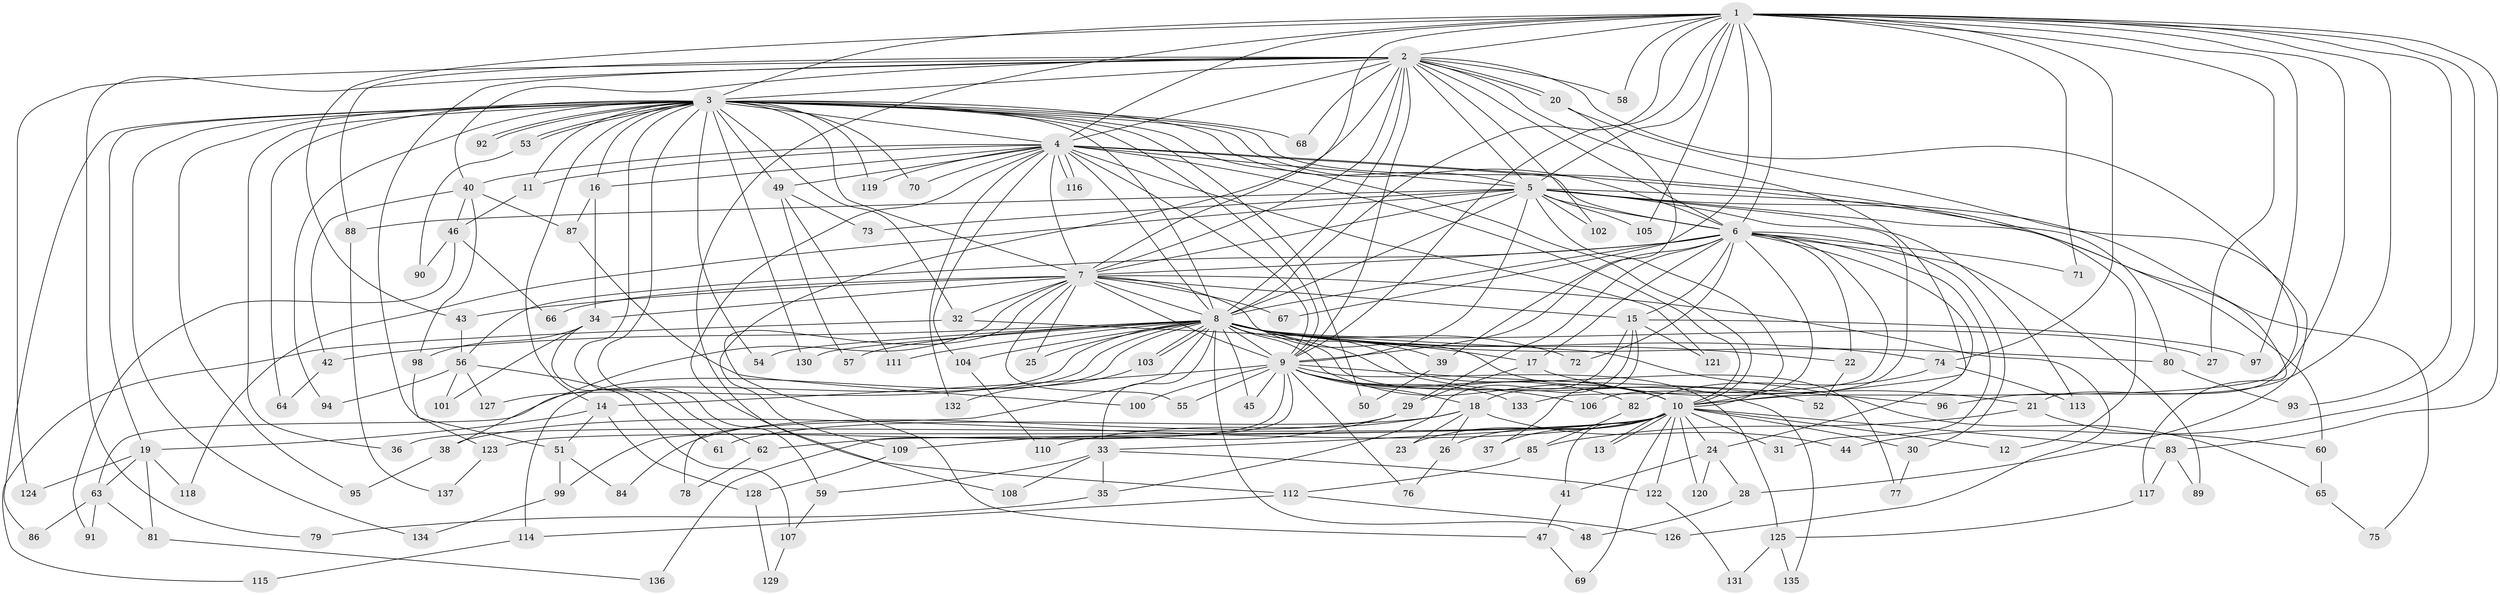 // coarse degree distribution, {19: 0.023809523809523808, 22: 0.023809523809523808, 28: 0.011904761904761904, 21: 0.011904761904761904, 17: 0.011904761904761904, 27: 0.011904761904761904, 3: 0.19047619047619047, 2: 0.47619047619047616, 1: 0.03571428571428571, 5: 0.05952380952380952, 11: 0.011904761904761904, 8: 0.03571428571428571, 4: 0.047619047619047616, 7: 0.023809523809523808, 6: 0.023809523809523808}
// Generated by graph-tools (version 1.1) at 2025/49/03/04/25 22:49:43]
// undirected, 137 vertices, 299 edges
graph export_dot {
  node [color=gray90,style=filled];
  1;
  2;
  3;
  4;
  5;
  6;
  7;
  8;
  9;
  10;
  11;
  12;
  13;
  14;
  15;
  16;
  17;
  18;
  19;
  20;
  21;
  22;
  23;
  24;
  25;
  26;
  27;
  28;
  29;
  30;
  31;
  32;
  33;
  34;
  35;
  36;
  37;
  38;
  39;
  40;
  41;
  42;
  43;
  44;
  45;
  46;
  47;
  48;
  49;
  50;
  51;
  52;
  53;
  54;
  55;
  56;
  57;
  58;
  59;
  60;
  61;
  62;
  63;
  64;
  65;
  66;
  67;
  68;
  69;
  70;
  71;
  72;
  73;
  74;
  75;
  76;
  77;
  78;
  79;
  80;
  81;
  82;
  83;
  84;
  85;
  86;
  87;
  88;
  89;
  90;
  91;
  92;
  93;
  94;
  95;
  96;
  97;
  98;
  99;
  100;
  101;
  102;
  103;
  104;
  105;
  106;
  107;
  108;
  109;
  110;
  111;
  112;
  113;
  114;
  115;
  116;
  117;
  118;
  119;
  120;
  121;
  122;
  123;
  124;
  125;
  126;
  127;
  128;
  129;
  130;
  131;
  132;
  133;
  134;
  135;
  136;
  137;
  1 -- 2;
  1 -- 3;
  1 -- 4;
  1 -- 5;
  1 -- 6;
  1 -- 7;
  1 -- 8;
  1 -- 9;
  1 -- 10;
  1 -- 27;
  1 -- 43;
  1 -- 44;
  1 -- 58;
  1 -- 67;
  1 -- 71;
  1 -- 74;
  1 -- 83;
  1 -- 93;
  1 -- 96;
  1 -- 97;
  1 -- 105;
  1 -- 112;
  2 -- 3;
  2 -- 4;
  2 -- 5;
  2 -- 6;
  2 -- 7;
  2 -- 8;
  2 -- 9;
  2 -- 10;
  2 -- 20;
  2 -- 20;
  2 -- 21;
  2 -- 40;
  2 -- 51;
  2 -- 58;
  2 -- 68;
  2 -- 79;
  2 -- 88;
  2 -- 102;
  2 -- 109;
  2 -- 124;
  3 -- 4;
  3 -- 5;
  3 -- 6;
  3 -- 7;
  3 -- 8;
  3 -- 9;
  3 -- 10;
  3 -- 11;
  3 -- 14;
  3 -- 16;
  3 -- 19;
  3 -- 32;
  3 -- 36;
  3 -- 49;
  3 -- 50;
  3 -- 53;
  3 -- 53;
  3 -- 54;
  3 -- 59;
  3 -- 62;
  3 -- 64;
  3 -- 68;
  3 -- 70;
  3 -- 80;
  3 -- 86;
  3 -- 92;
  3 -- 92;
  3 -- 94;
  3 -- 95;
  3 -- 119;
  3 -- 130;
  3 -- 134;
  4 -- 5;
  4 -- 6;
  4 -- 7;
  4 -- 8;
  4 -- 9;
  4 -- 10;
  4 -- 11;
  4 -- 16;
  4 -- 40;
  4 -- 49;
  4 -- 70;
  4 -- 104;
  4 -- 108;
  4 -- 116;
  4 -- 116;
  4 -- 117;
  4 -- 119;
  4 -- 121;
  4 -- 132;
  5 -- 6;
  5 -- 7;
  5 -- 8;
  5 -- 9;
  5 -- 10;
  5 -- 12;
  5 -- 60;
  5 -- 73;
  5 -- 75;
  5 -- 88;
  5 -- 102;
  5 -- 105;
  5 -- 106;
  5 -- 113;
  5 -- 118;
  6 -- 7;
  6 -- 8;
  6 -- 9;
  6 -- 10;
  6 -- 15;
  6 -- 17;
  6 -- 22;
  6 -- 24;
  6 -- 29;
  6 -- 30;
  6 -- 31;
  6 -- 56;
  6 -- 71;
  6 -- 72;
  6 -- 89;
  6 -- 133;
  7 -- 8;
  7 -- 9;
  7 -- 10;
  7 -- 15;
  7 -- 25;
  7 -- 32;
  7 -- 34;
  7 -- 38;
  7 -- 43;
  7 -- 47;
  7 -- 55;
  7 -- 66;
  7 -- 67;
  7 -- 126;
  8 -- 9;
  8 -- 10;
  8 -- 17;
  8 -- 22;
  8 -- 25;
  8 -- 27;
  8 -- 33;
  8 -- 39;
  8 -- 42;
  8 -- 45;
  8 -- 48;
  8 -- 52;
  8 -- 54;
  8 -- 57;
  8 -- 63;
  8 -- 72;
  8 -- 74;
  8 -- 77;
  8 -- 78;
  8 -- 80;
  8 -- 103;
  8 -- 103;
  8 -- 104;
  8 -- 111;
  8 -- 114;
  8 -- 127;
  8 -- 130;
  8 -- 135;
  9 -- 10;
  9 -- 14;
  9 -- 18;
  9 -- 45;
  9 -- 55;
  9 -- 76;
  9 -- 82;
  9 -- 96;
  9 -- 99;
  9 -- 100;
  9 -- 106;
  9 -- 125;
  9 -- 133;
  9 -- 136;
  10 -- 12;
  10 -- 13;
  10 -- 13;
  10 -- 23;
  10 -- 24;
  10 -- 26;
  10 -- 30;
  10 -- 31;
  10 -- 33;
  10 -- 36;
  10 -- 37;
  10 -- 38;
  10 -- 41;
  10 -- 62;
  10 -- 69;
  10 -- 83;
  10 -- 120;
  10 -- 122;
  10 -- 123;
  11 -- 46;
  14 -- 19;
  14 -- 51;
  14 -- 128;
  15 -- 18;
  15 -- 35;
  15 -- 37;
  15 -- 97;
  15 -- 121;
  16 -- 34;
  16 -- 87;
  17 -- 21;
  17 -- 29;
  18 -- 23;
  18 -- 26;
  18 -- 44;
  18 -- 61;
  18 -- 110;
  19 -- 63;
  19 -- 81;
  19 -- 118;
  19 -- 124;
  20 -- 28;
  20 -- 39;
  21 -- 60;
  21 -- 85;
  22 -- 52;
  24 -- 28;
  24 -- 41;
  24 -- 120;
  26 -- 76;
  28 -- 48;
  29 -- 84;
  29 -- 109;
  30 -- 77;
  32 -- 65;
  32 -- 115;
  33 -- 35;
  33 -- 59;
  33 -- 108;
  33 -- 122;
  34 -- 61;
  34 -- 98;
  34 -- 101;
  35 -- 79;
  38 -- 95;
  39 -- 50;
  40 -- 42;
  40 -- 46;
  40 -- 87;
  40 -- 98;
  41 -- 47;
  42 -- 64;
  43 -- 56;
  46 -- 66;
  46 -- 90;
  46 -- 91;
  47 -- 69;
  49 -- 57;
  49 -- 73;
  49 -- 111;
  51 -- 84;
  51 -- 99;
  53 -- 90;
  56 -- 94;
  56 -- 101;
  56 -- 107;
  56 -- 127;
  59 -- 107;
  60 -- 65;
  62 -- 78;
  63 -- 81;
  63 -- 86;
  63 -- 91;
  65 -- 75;
  74 -- 82;
  74 -- 113;
  80 -- 93;
  81 -- 136;
  82 -- 85;
  83 -- 89;
  83 -- 117;
  85 -- 112;
  87 -- 100;
  88 -- 137;
  98 -- 123;
  99 -- 134;
  103 -- 132;
  104 -- 110;
  107 -- 129;
  109 -- 128;
  112 -- 114;
  112 -- 126;
  114 -- 115;
  117 -- 125;
  122 -- 131;
  123 -- 137;
  125 -- 131;
  125 -- 135;
  128 -- 129;
}

